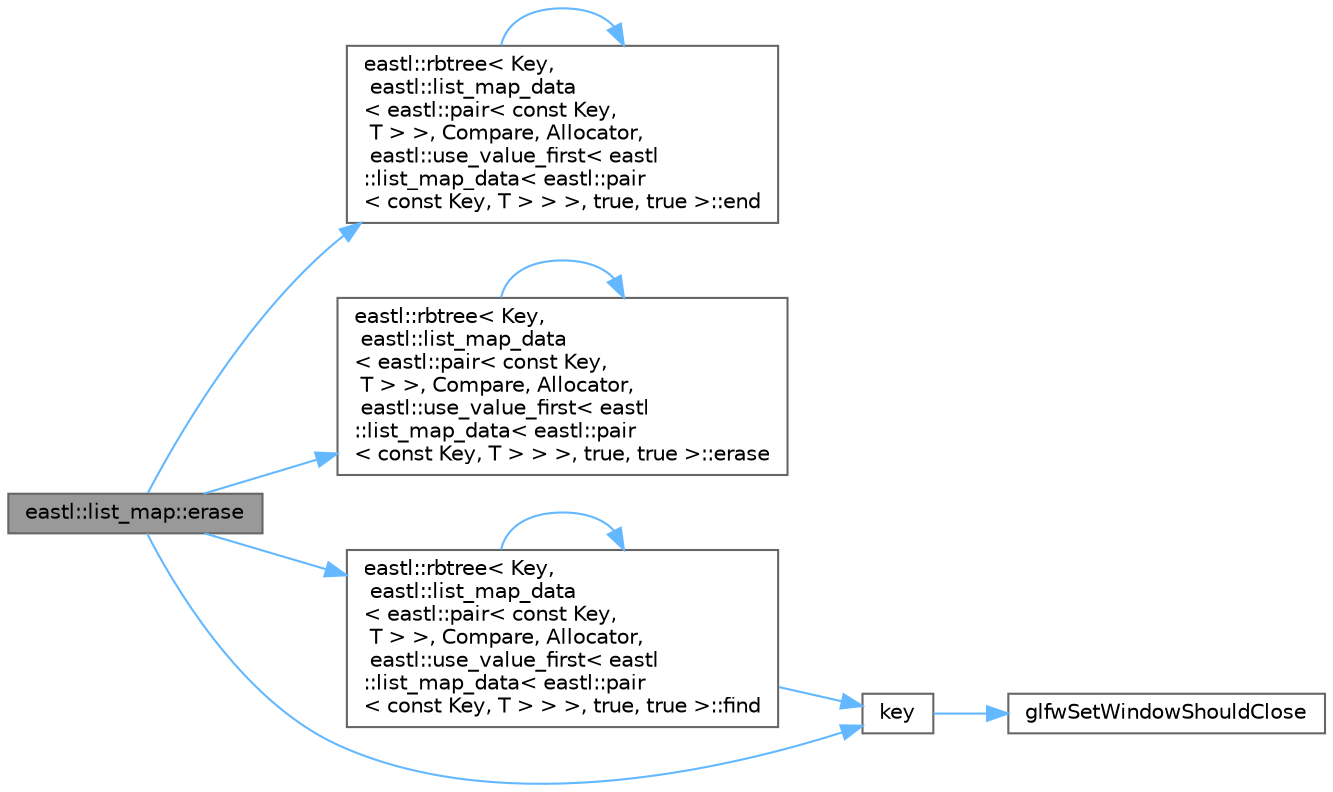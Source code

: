 digraph "eastl::list_map::erase"
{
 // LATEX_PDF_SIZE
  bgcolor="transparent";
  edge [fontname=Helvetica,fontsize=10,labelfontname=Helvetica,labelfontsize=10];
  node [fontname=Helvetica,fontsize=10,shape=box,height=0.2,width=0.4];
  rankdir="LR";
  Node1 [id="Node000001",label="eastl::list_map::erase",height=0.2,width=0.4,color="gray40", fillcolor="grey60", style="filled", fontcolor="black",tooltip=" "];
  Node1 -> Node2 [id="edge10_Node000001_Node000002",color="steelblue1",style="solid",tooltip=" "];
  Node2 [id="Node000002",label="eastl::rbtree\< Key,\l eastl::list_map_data\l\< eastl::pair\< const Key,\l T \> \>, Compare, Allocator,\l eastl::use_value_first\< eastl\l::list_map_data\< eastl::pair\l\< const Key, T \> \> \>, true, true \>::end",height=0.2,width=0.4,color="grey40", fillcolor="white", style="filled",URL="$classeastl_1_1rbtree.html#a4a7b3aab6209bc92523f36e89b0c0c92",tooltip=" "];
  Node2 -> Node2 [id="edge11_Node000002_Node000002",color="steelblue1",style="solid",tooltip=" "];
  Node1 -> Node3 [id="edge12_Node000001_Node000003",color="steelblue1",style="solid",tooltip=" "];
  Node3 [id="Node000003",label="eastl::rbtree\< Key,\l eastl::list_map_data\l\< eastl::pair\< const Key,\l T \> \>, Compare, Allocator,\l eastl::use_value_first\< eastl\l::list_map_data\< eastl::pair\l\< const Key, T \> \> \>, true, true \>::erase",height=0.2,width=0.4,color="grey40", fillcolor="white", style="filled",URL="$classeastl_1_1rbtree.html#a3e341013ed1151302b4ddbbd1fd761c0",tooltip=" "];
  Node3 -> Node3 [id="edge13_Node000003_Node000003",color="steelblue1",style="solid",tooltip=" "];
  Node1 -> Node4 [id="edge14_Node000001_Node000004",color="steelblue1",style="solid",tooltip=" "];
  Node4 [id="Node000004",label="eastl::rbtree\< Key,\l eastl::list_map_data\l\< eastl::pair\< const Key,\l T \> \>, Compare, Allocator,\l eastl::use_value_first\< eastl\l::list_map_data\< eastl::pair\l\< const Key, T \> \> \>, true, true \>::find",height=0.2,width=0.4,color="grey40", fillcolor="white", style="filled",URL="$classeastl_1_1rbtree.html#a80d9e492e235769702e1a50a9730d1a2",tooltip=" "];
  Node4 -> Node4 [id="edge15_Node000004_Node000004",color="steelblue1",style="solid",tooltip=" "];
  Node4 -> Node5 [id="edge16_Node000004_Node000005",color="steelblue1",style="solid",tooltip=" "];
  Node5 [id="Node000005",label="key",height=0.2,width=0.4,color="grey40", fillcolor="white", style="filled",URL="$gears_8c.html#accd6b5b92b78666e36543412d4ac14cd",tooltip=" "];
  Node5 -> Node6 [id="edge17_Node000005_Node000006",color="steelblue1",style="solid",tooltip=" "];
  Node6 [id="Node000006",label="glfwSetWindowShouldClose",height=0.2,width=0.4,color="grey40", fillcolor="white", style="filled",URL="$group__window.html#ga1cadeda7a1e2f224e06a8415d30741aa",tooltip="Sets the close flag of the specified window."];
  Node1 -> Node5 [id="edge18_Node000001_Node000005",color="steelblue1",style="solid",tooltip=" "];
}
